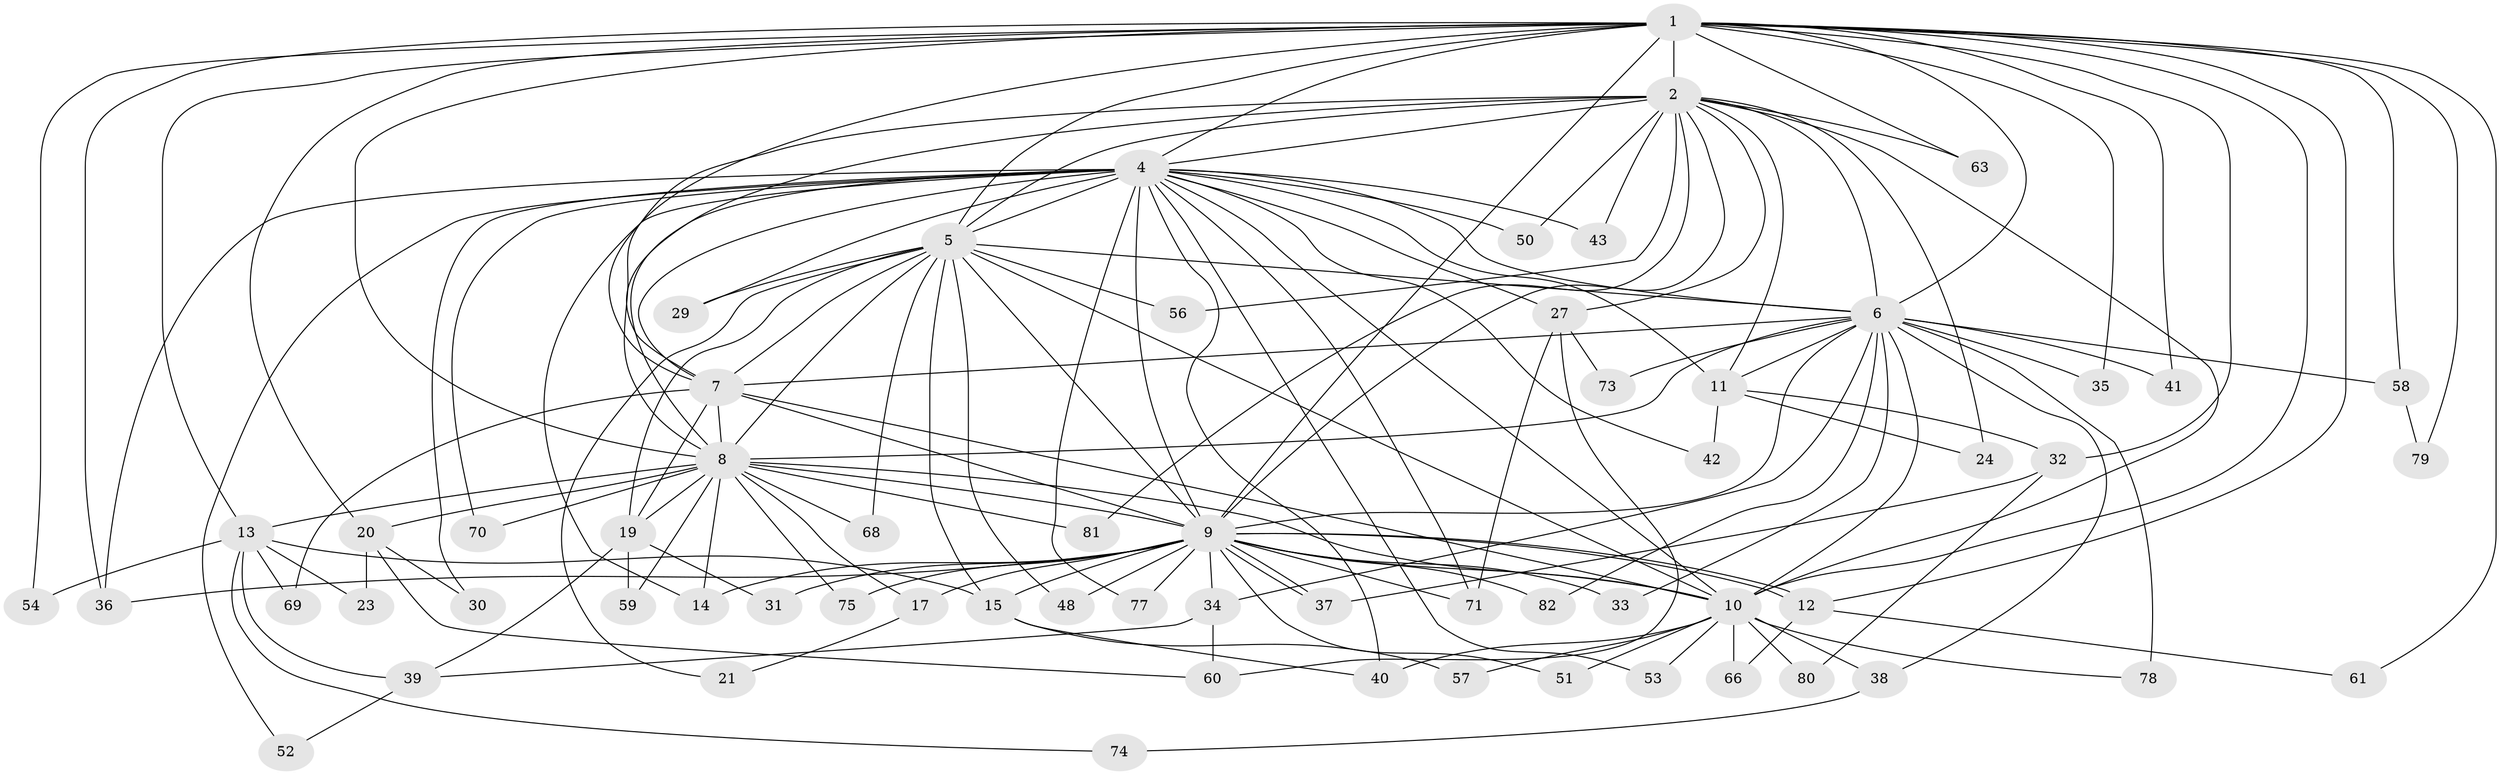// original degree distribution, {15: 0.012195121951219513, 17: 0.036585365853658534, 26: 0.012195121951219513, 18: 0.024390243902439025, 22: 0.012195121951219513, 11: 0.012195121951219513, 24: 0.012195121951219513, 5: 0.04878048780487805, 4: 0.07317073170731707, 8: 0.012195121951219513, 3: 0.18292682926829268, 6: 0.012195121951219513, 2: 0.5487804878048781}
// Generated by graph-tools (version 1.1) at 2025/11/02/27/25 16:11:01]
// undirected, 63 vertices, 155 edges
graph export_dot {
graph [start="1"]
  node [color=gray90,style=filled];
  1 [super="+3"];
  2 [super="+28"];
  4 [super="+25"];
  5 [super="+72"];
  6 [super="+62"];
  7;
  8 [super="+26"];
  9 [super="+18"];
  10 [super="+22"];
  11 [super="+16"];
  12 [super="+46"];
  13 [super="+65"];
  14;
  15;
  17;
  19 [super="+55"];
  20;
  21;
  23;
  24;
  27;
  29;
  30;
  31;
  32 [super="+49"];
  33;
  34;
  35;
  36 [super="+47"];
  37 [super="+44"];
  38;
  39;
  40 [super="+67"];
  41 [super="+45"];
  42;
  43;
  48;
  50;
  51;
  52;
  53;
  54;
  56;
  57;
  58;
  59;
  60 [super="+64"];
  61;
  63;
  66;
  68;
  69;
  70;
  71 [super="+76"];
  73;
  74;
  75;
  77;
  78;
  79;
  80;
  81;
  82;
  1 -- 2 [weight=3];
  1 -- 4 [weight=2];
  1 -- 5 [weight=2];
  1 -- 6 [weight=2];
  1 -- 7 [weight=2];
  1 -- 8 [weight=2];
  1 -- 9 [weight=2];
  1 -- 10 [weight=2];
  1 -- 20;
  1 -- 35;
  1 -- 61;
  1 -- 63;
  1 -- 79;
  1 -- 13;
  1 -- 36;
  1 -- 41 [weight=2];
  1 -- 54;
  1 -- 58;
  1 -- 12;
  1 -- 32;
  2 -- 4;
  2 -- 5;
  2 -- 6;
  2 -- 7;
  2 -- 8;
  2 -- 9;
  2 -- 10;
  2 -- 11;
  2 -- 24;
  2 -- 27;
  2 -- 43;
  2 -- 56;
  2 -- 63;
  2 -- 81;
  2 -- 50;
  4 -- 5 [weight=3];
  4 -- 6;
  4 -- 7;
  4 -- 8;
  4 -- 9;
  4 -- 10;
  4 -- 14;
  4 -- 27;
  4 -- 29;
  4 -- 30;
  4 -- 40;
  4 -- 42;
  4 -- 43;
  4 -- 50;
  4 -- 52;
  4 -- 53;
  4 -- 70;
  4 -- 71;
  4 -- 77;
  4 -- 11;
  4 -- 36;
  5 -- 6;
  5 -- 7;
  5 -- 8;
  5 -- 9;
  5 -- 10;
  5 -- 15;
  5 -- 19;
  5 -- 21;
  5 -- 29;
  5 -- 48;
  5 -- 56;
  5 -- 68;
  6 -- 7;
  6 -- 8;
  6 -- 9;
  6 -- 10 [weight=2];
  6 -- 11;
  6 -- 33;
  6 -- 34;
  6 -- 35;
  6 -- 38;
  6 -- 41;
  6 -- 58;
  6 -- 73;
  6 -- 78;
  6 -- 82;
  7 -- 8;
  7 -- 9;
  7 -- 10;
  7 -- 19;
  7 -- 69;
  8 -- 9;
  8 -- 10;
  8 -- 13;
  8 -- 17;
  8 -- 20;
  8 -- 59;
  8 -- 70;
  8 -- 75;
  8 -- 81;
  8 -- 19;
  8 -- 68;
  8 -- 14;
  9 -- 10;
  9 -- 12;
  9 -- 12;
  9 -- 14;
  9 -- 17;
  9 -- 31;
  9 -- 33;
  9 -- 34;
  9 -- 37;
  9 -- 37;
  9 -- 48;
  9 -- 51;
  9 -- 75;
  9 -- 77;
  9 -- 82;
  9 -- 36;
  9 -- 15;
  9 -- 71;
  10 -- 38;
  10 -- 40;
  10 -- 51;
  10 -- 53;
  10 -- 57;
  10 -- 66;
  10 -- 80;
  10 -- 78;
  11 -- 24;
  11 -- 32 [weight=2];
  11 -- 42;
  12 -- 61;
  12 -- 66;
  13 -- 15;
  13 -- 23;
  13 -- 54;
  13 -- 69;
  13 -- 74;
  13 -- 39;
  15 -- 57;
  15 -- 40;
  17 -- 21;
  19 -- 31;
  19 -- 39;
  19 -- 59;
  20 -- 23;
  20 -- 30;
  20 -- 60;
  27 -- 60;
  27 -- 71;
  27 -- 73;
  32 -- 37;
  32 -- 80;
  34 -- 39;
  34 -- 60;
  38 -- 74;
  39 -- 52;
  58 -- 79;
}
